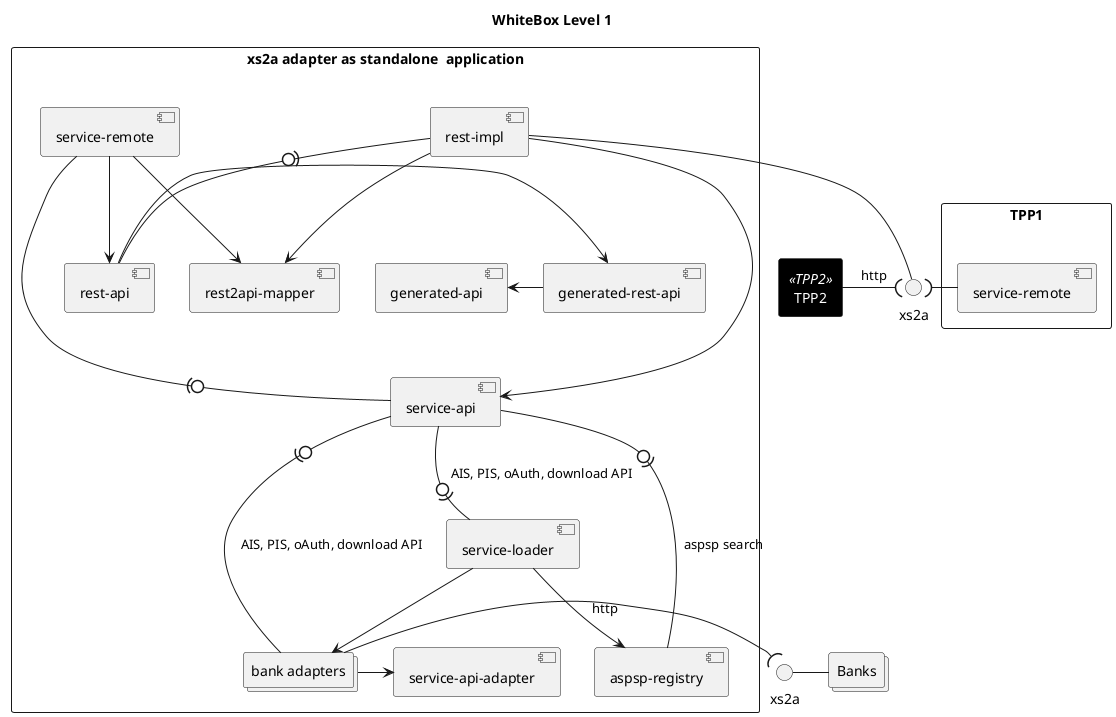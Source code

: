 @startuml
skinparam rectangle<<TPP2>> {
    BackgroundColor black
    FontColor white
}

title WhiteBox Level 1

rectangle tpp1 as "TPP1" {
    component tsr as "service-remote"
}

rectangle tpp2 <<TPP2>> as "TPP2"

collections banks as "Banks"

interface "xs2a" as ahttp

interface "xs2a" as bhttp

rectangle xa as "xs2a adapter as standalone  application" {
    component sr as "service-remote"
	component ar as "aspsp-registry"
	component gra as "generated-rest-api"
	component ga as "generated-api"
	component r2am as "rest2api-mapper"
	component ra as "rest-api"
	component ri as "rest-impl"
	component sa as "service-api"
	component saa as "service-api-adapter"
	component sl as "service-loader"

	collections ba as "bank adapters"
}

	sl --> ar
'	ra -> ar
	sl --> ba
	sa -0)- sl: AIS, PIS, oAuth, download API
	'ra --> sa
	gra <- ra
	ga <- gra
	ri --> r2am
	ri -(0- ra
	ri -> sa
	sr --> r2am
	ba -> saa
	ba -(0- sa: AIS, PIS, oAuth, download API
	ri --() ahttp
	tpp2 -( ahttp: http
    tsr -( ahttp
	sr --(0- sa
	sr --> ra
	ar -(0-sa: aspsp search

'	banks --()
	bhttp -right-() banks
	ba -( bhttp: http

@enduml

